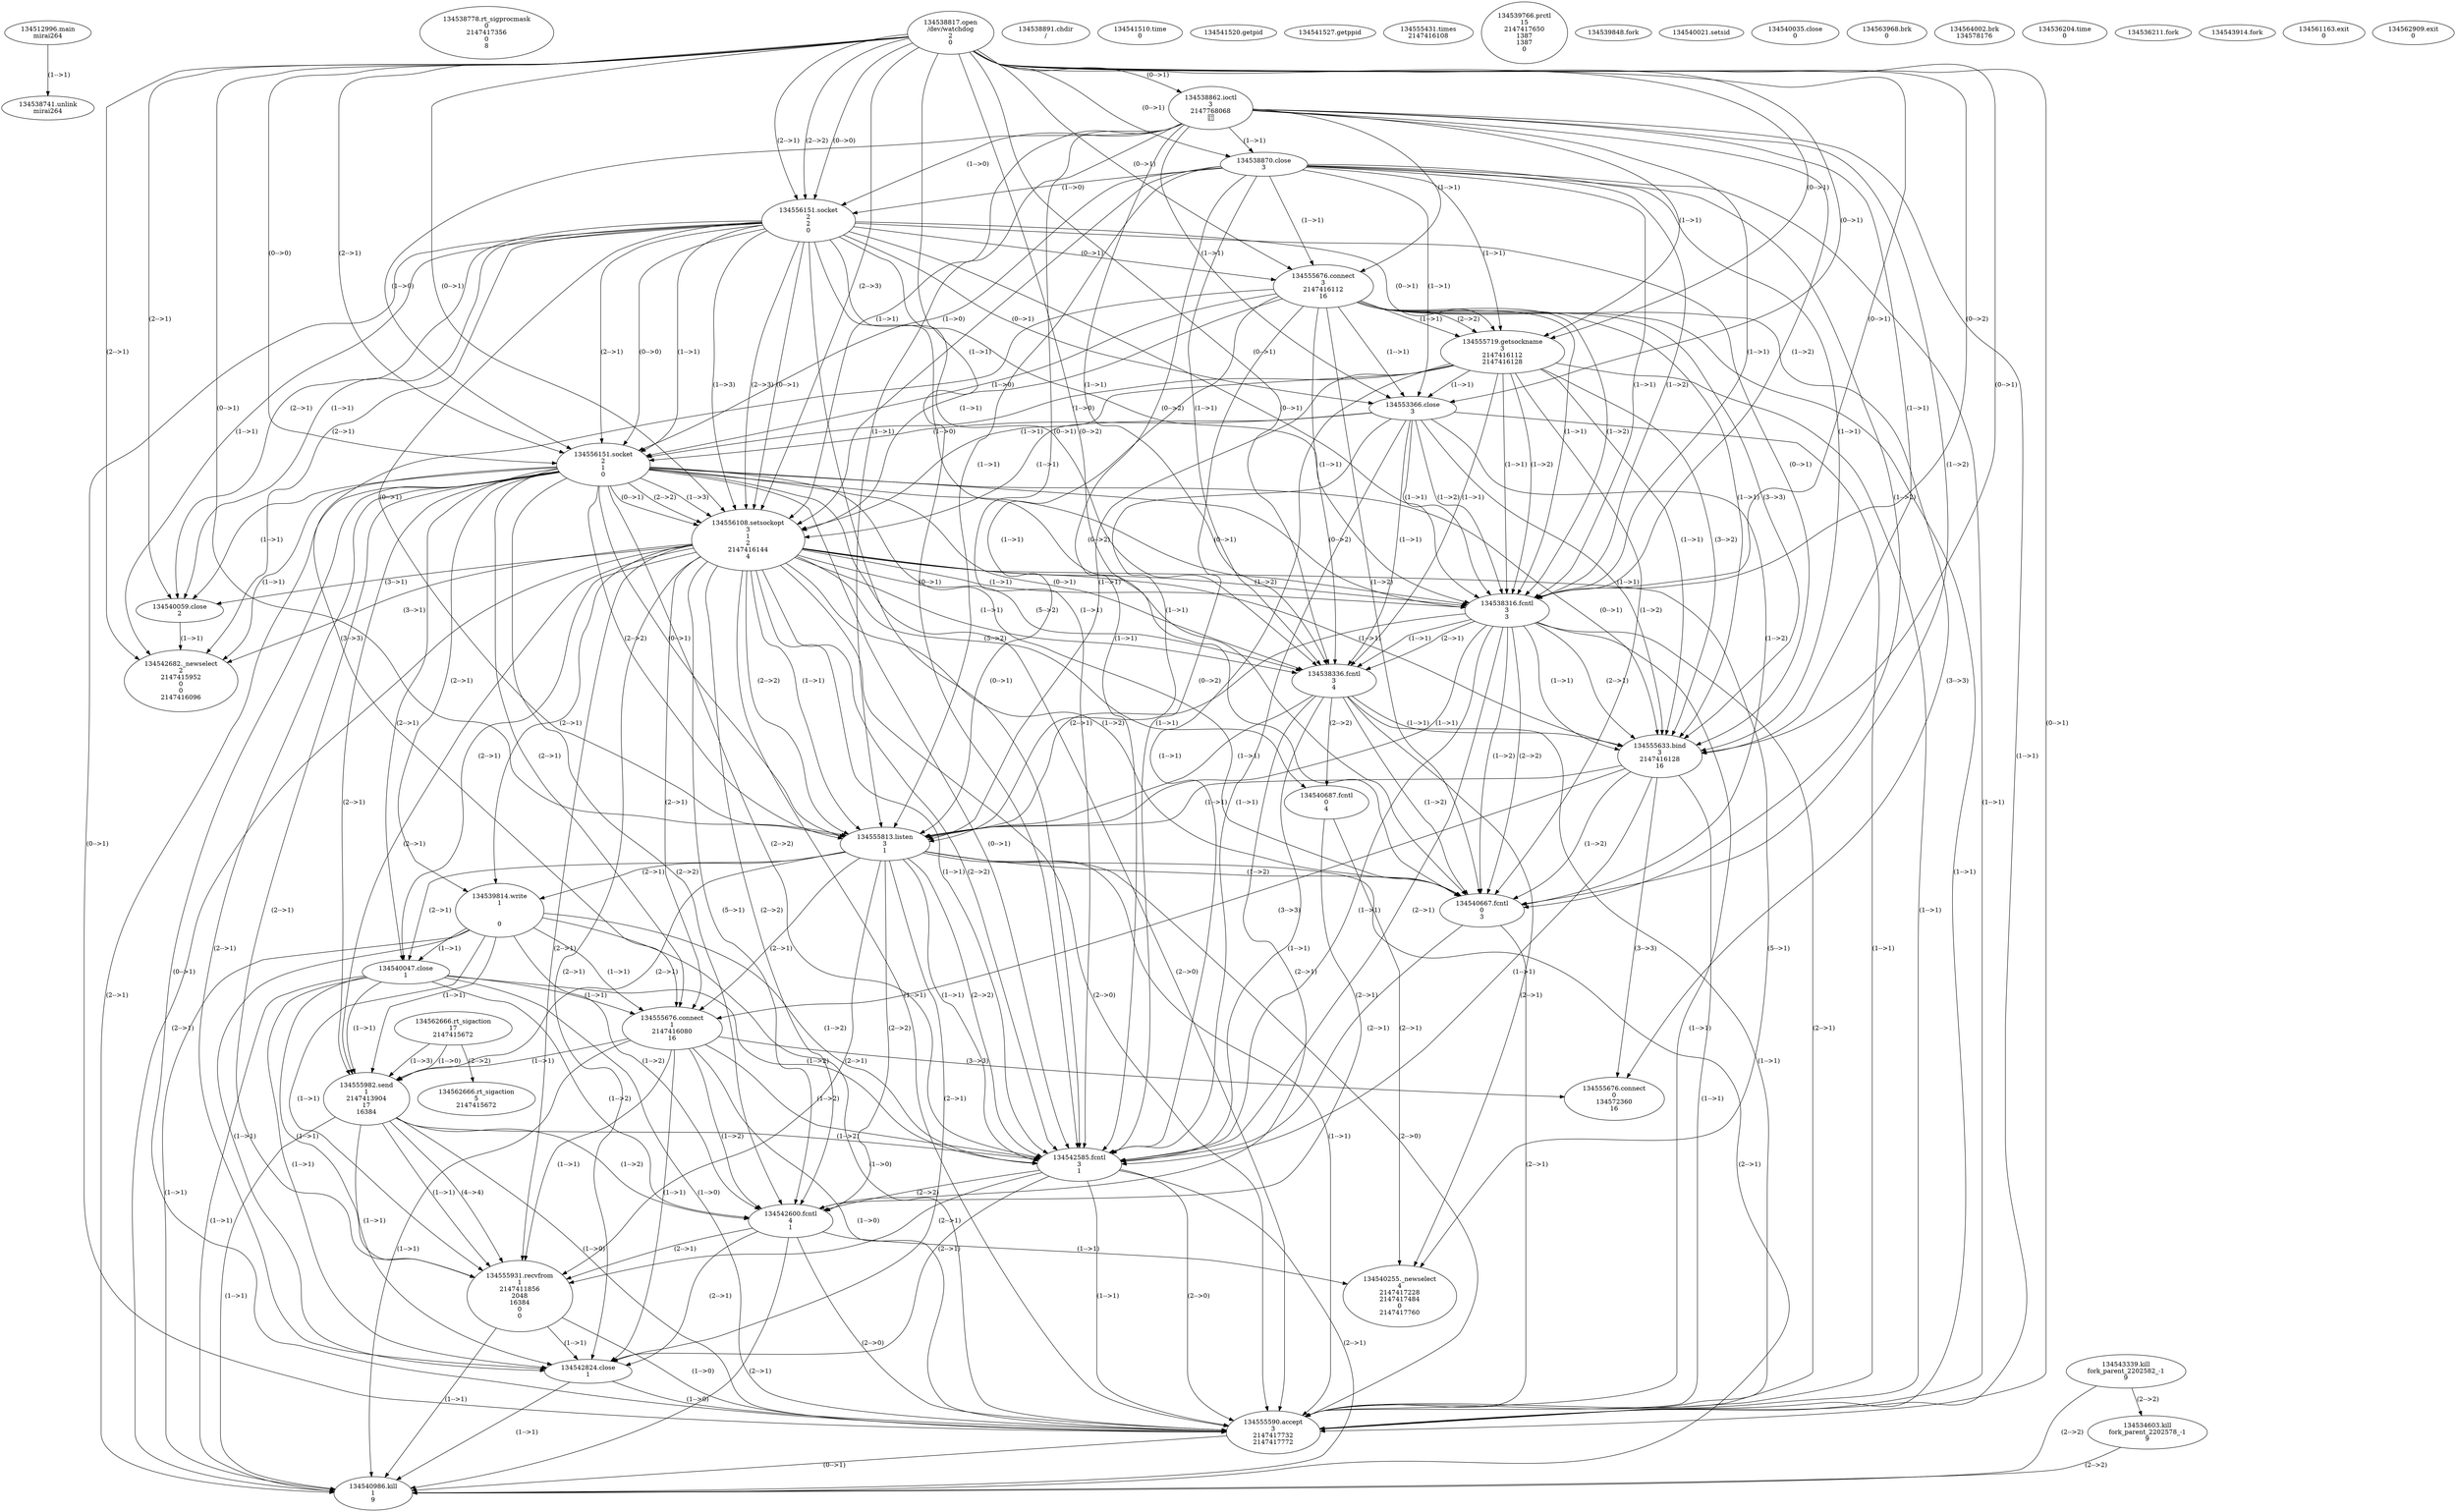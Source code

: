 // Global SCDG with merge call
digraph {
	0 [label="134512996.main
mirai264"]
	1 [label="134538741.unlink
mirai264"]
	0 -> 1 [label="(1-->1)"]
	2 [label="134538778.rt_sigprocmask
0
2147417356
0
8"]
	3 [label="134562666.rt_sigaction
17
2147415672"]
	4 [label="134562666.rt_sigaction
5
2147415672"]
	3 -> 4 [label="(2-->2)"]
	5 [label="134538817.open
/dev/watchdog
2
0"]
	6 [label="134538862.ioctl
3
2147768068
"]
	5 -> 6 [label="(0-->1)"]
	7 [label="134538870.close
3"]
	5 -> 7 [label="(0-->1)"]
	6 -> 7 [label="(1-->1)"]
	8 [label="134538891.chdir
/"]
	9 [label="134556151.socket
2
2
0"]
	5 -> 9 [label="(2-->1)"]
	5 -> 9 [label="(2-->2)"]
	5 -> 9 [label="(0-->0)"]
	6 -> 9 [label="(1-->0)"]
	7 -> 9 [label="(1-->0)"]
	10 [label="134555676.connect
3
2147416112
16"]
	5 -> 10 [label="(0-->1)"]
	6 -> 10 [label="(1-->1)"]
	7 -> 10 [label="(1-->1)"]
	9 -> 10 [label="(0-->1)"]
	11 [label="134555719.getsockname
3
2147416112
2147416128"]
	5 -> 11 [label="(0-->1)"]
	6 -> 11 [label="(1-->1)"]
	7 -> 11 [label="(1-->1)"]
	9 -> 11 [label="(0-->1)"]
	10 -> 11 [label="(1-->1)"]
	10 -> 11 [label="(2-->2)"]
	12 [label="134553366.close
3"]
	5 -> 12 [label="(0-->1)"]
	6 -> 12 [label="(1-->1)"]
	7 -> 12 [label="(1-->1)"]
	9 -> 12 [label="(0-->1)"]
	10 -> 12 [label="(1-->1)"]
	11 -> 12 [label="(1-->1)"]
	13 [label="134556151.socket
2
1
0"]
	5 -> 13 [label="(2-->1)"]
	9 -> 13 [label="(1-->1)"]
	9 -> 13 [label="(2-->1)"]
	5 -> 13 [label="(0-->0)"]
	6 -> 13 [label="(1-->0)"]
	7 -> 13 [label="(1-->0)"]
	9 -> 13 [label="(0-->0)"]
	10 -> 13 [label="(1-->0)"]
	11 -> 13 [label="(1-->0)"]
	12 -> 13 [label="(1-->0)"]
	14 [label="134556108.setsockopt
3
1
2
2147416144
4"]
	5 -> 14 [label="(0-->1)"]
	6 -> 14 [label="(1-->1)"]
	7 -> 14 [label="(1-->1)"]
	9 -> 14 [label="(0-->1)"]
	10 -> 14 [label="(1-->1)"]
	11 -> 14 [label="(1-->1)"]
	12 -> 14 [label="(1-->1)"]
	13 -> 14 [label="(0-->1)"]
	13 -> 14 [label="(2-->2)"]
	5 -> 14 [label="(2-->3)"]
	9 -> 14 [label="(1-->3)"]
	9 -> 14 [label="(2-->3)"]
	13 -> 14 [label="(1-->3)"]
	15 [label="134538316.fcntl
3
3"]
	5 -> 15 [label="(0-->1)"]
	6 -> 15 [label="(1-->1)"]
	7 -> 15 [label="(1-->1)"]
	9 -> 15 [label="(0-->1)"]
	10 -> 15 [label="(1-->1)"]
	11 -> 15 [label="(1-->1)"]
	12 -> 15 [label="(1-->1)"]
	13 -> 15 [label="(0-->1)"]
	14 -> 15 [label="(1-->1)"]
	5 -> 15 [label="(0-->2)"]
	6 -> 15 [label="(1-->2)"]
	7 -> 15 [label="(1-->2)"]
	9 -> 15 [label="(0-->2)"]
	10 -> 15 [label="(1-->2)"]
	11 -> 15 [label="(1-->2)"]
	12 -> 15 [label="(1-->2)"]
	13 -> 15 [label="(0-->2)"]
	14 -> 15 [label="(1-->2)"]
	16 [label="134538336.fcntl
3
4"]
	5 -> 16 [label="(0-->1)"]
	6 -> 16 [label="(1-->1)"]
	7 -> 16 [label="(1-->1)"]
	9 -> 16 [label="(0-->1)"]
	10 -> 16 [label="(1-->1)"]
	11 -> 16 [label="(1-->1)"]
	12 -> 16 [label="(1-->1)"]
	13 -> 16 [label="(0-->1)"]
	14 -> 16 [label="(1-->1)"]
	15 -> 16 [label="(1-->1)"]
	15 -> 16 [label="(2-->1)"]
	14 -> 16 [label="(5-->2)"]
	17 [label="134555633.bind
3
2147416128
16"]
	5 -> 17 [label="(0-->1)"]
	6 -> 17 [label="(1-->1)"]
	7 -> 17 [label="(1-->1)"]
	9 -> 17 [label="(0-->1)"]
	10 -> 17 [label="(1-->1)"]
	11 -> 17 [label="(1-->1)"]
	12 -> 17 [label="(1-->1)"]
	13 -> 17 [label="(0-->1)"]
	14 -> 17 [label="(1-->1)"]
	15 -> 17 [label="(1-->1)"]
	15 -> 17 [label="(2-->1)"]
	16 -> 17 [label="(1-->1)"]
	11 -> 17 [label="(3-->2)"]
	10 -> 17 [label="(3-->3)"]
	18 [label="134555813.listen
3
1"]
	5 -> 18 [label="(0-->1)"]
	6 -> 18 [label="(1-->1)"]
	7 -> 18 [label="(1-->1)"]
	9 -> 18 [label="(0-->1)"]
	10 -> 18 [label="(1-->1)"]
	11 -> 18 [label="(1-->1)"]
	12 -> 18 [label="(1-->1)"]
	13 -> 18 [label="(0-->1)"]
	14 -> 18 [label="(1-->1)"]
	15 -> 18 [label="(1-->1)"]
	15 -> 18 [label="(2-->1)"]
	16 -> 18 [label="(1-->1)"]
	17 -> 18 [label="(1-->1)"]
	13 -> 18 [label="(2-->2)"]
	14 -> 18 [label="(2-->2)"]
	19 [label="134541510.time
0"]
	20 [label="134541520.getpid
"]
	21 [label="134541527.getppid
"]
	22 [label="134555431.times
2147416108"]
	23 [label="134539766.prctl
15
2147417650
1387
1387
0"]
	24 [label="134539814.write
1


0"]
	13 -> 24 [label="(2-->1)"]
	14 -> 24 [label="(2-->1)"]
	18 -> 24 [label="(2-->1)"]
	25 [label="134539848.fork
"]
	26 [label="134540021.setsid
"]
	27 [label="134540035.close
0"]
	28 [label="134540047.close
1"]
	13 -> 28 [label="(2-->1)"]
	14 -> 28 [label="(2-->1)"]
	18 -> 28 [label="(2-->1)"]
	24 -> 28 [label="(1-->1)"]
	29 [label="134540059.close
2"]
	5 -> 29 [label="(2-->1)"]
	9 -> 29 [label="(1-->1)"]
	9 -> 29 [label="(2-->1)"]
	13 -> 29 [label="(1-->1)"]
	14 -> 29 [label="(3-->1)"]
	30 [label="134563968.brk
0"]
	31 [label="134564002.brk
134578176"]
	32 [label="134536204.time
0"]
	33 [label="134536211.fork
"]
	34 [label="134543914.fork
"]
	35 [label="134540667.fcntl
0
3"]
	5 -> 35 [label="(0-->2)"]
	6 -> 35 [label="(1-->2)"]
	7 -> 35 [label="(1-->2)"]
	9 -> 35 [label="(0-->2)"]
	10 -> 35 [label="(1-->2)"]
	11 -> 35 [label="(1-->2)"]
	12 -> 35 [label="(1-->2)"]
	13 -> 35 [label="(0-->2)"]
	14 -> 35 [label="(1-->2)"]
	15 -> 35 [label="(1-->2)"]
	15 -> 35 [label="(2-->2)"]
	16 -> 35 [label="(1-->2)"]
	17 -> 35 [label="(1-->2)"]
	18 -> 35 [label="(1-->2)"]
	36 [label="134540687.fcntl
0
4"]
	14 -> 36 [label="(5-->2)"]
	16 -> 36 [label="(2-->2)"]
	37 [label="134555676.connect
1
2147416080
16"]
	13 -> 37 [label="(2-->1)"]
	14 -> 37 [label="(2-->1)"]
	18 -> 37 [label="(2-->1)"]
	24 -> 37 [label="(1-->1)"]
	28 -> 37 [label="(1-->1)"]
	10 -> 37 [label="(3-->3)"]
	17 -> 37 [label="(3-->3)"]
	38 [label="134555982.send
1
2147413904
17
16384"]
	13 -> 38 [label="(2-->1)"]
	14 -> 38 [label="(2-->1)"]
	18 -> 38 [label="(2-->1)"]
	24 -> 38 [label="(1-->1)"]
	28 -> 38 [label="(1-->1)"]
	37 -> 38 [label="(1-->1)"]
	3 -> 38 [label="(1-->3)"]
	3 -> 38 [label="(1-->0)"]
	39 [label="134542585.fcntl
3
1"]
	5 -> 39 [label="(0-->1)"]
	6 -> 39 [label="(1-->1)"]
	7 -> 39 [label="(1-->1)"]
	9 -> 39 [label="(0-->1)"]
	10 -> 39 [label="(1-->1)"]
	11 -> 39 [label="(1-->1)"]
	12 -> 39 [label="(1-->1)"]
	13 -> 39 [label="(0-->1)"]
	14 -> 39 [label="(1-->1)"]
	15 -> 39 [label="(1-->1)"]
	15 -> 39 [label="(2-->1)"]
	16 -> 39 [label="(1-->1)"]
	17 -> 39 [label="(1-->1)"]
	18 -> 39 [label="(1-->1)"]
	35 -> 39 [label="(2-->1)"]
	13 -> 39 [label="(2-->2)"]
	14 -> 39 [label="(2-->2)"]
	18 -> 39 [label="(2-->2)"]
	24 -> 39 [label="(1-->2)"]
	28 -> 39 [label="(1-->2)"]
	37 -> 39 [label="(1-->2)"]
	38 -> 39 [label="(1-->2)"]
	40 [label="134542600.fcntl
4
1"]
	14 -> 40 [label="(5-->1)"]
	16 -> 40 [label="(2-->1)"]
	36 -> 40 [label="(2-->1)"]
	13 -> 40 [label="(2-->2)"]
	14 -> 40 [label="(2-->2)"]
	18 -> 40 [label="(2-->2)"]
	24 -> 40 [label="(1-->2)"]
	28 -> 40 [label="(1-->2)"]
	37 -> 40 [label="(1-->2)"]
	38 -> 40 [label="(1-->2)"]
	39 -> 40 [label="(2-->2)"]
	41 [label="134542682._newselect
2
2147415952
0
0
2147416096"]
	5 -> 41 [label="(2-->1)"]
	9 -> 41 [label="(1-->1)"]
	9 -> 41 [label="(2-->1)"]
	13 -> 41 [label="(1-->1)"]
	14 -> 41 [label="(3-->1)"]
	29 -> 41 [label="(1-->1)"]
	42 [label="134555931.recvfrom
1
2147411856
2048
16384
0
0"]
	13 -> 42 [label="(2-->1)"]
	14 -> 42 [label="(2-->1)"]
	18 -> 42 [label="(2-->1)"]
	24 -> 42 [label="(1-->1)"]
	28 -> 42 [label="(1-->1)"]
	37 -> 42 [label="(1-->1)"]
	38 -> 42 [label="(1-->1)"]
	39 -> 42 [label="(2-->1)"]
	40 -> 42 [label="(2-->1)"]
	38 -> 42 [label="(4-->4)"]
	43 [label="134542824.close
1"]
	13 -> 43 [label="(2-->1)"]
	14 -> 43 [label="(2-->1)"]
	18 -> 43 [label="(2-->1)"]
	24 -> 43 [label="(1-->1)"]
	28 -> 43 [label="(1-->1)"]
	37 -> 43 [label="(1-->1)"]
	38 -> 43 [label="(1-->1)"]
	39 -> 43 [label="(2-->1)"]
	40 -> 43 [label="(2-->1)"]
	42 -> 43 [label="(1-->1)"]
	44 [label="134555676.connect
0
134572360
16"]
	10 -> 44 [label="(3-->3)"]
	17 -> 44 [label="(3-->3)"]
	37 -> 44 [label="(3-->3)"]
	45 [label="134540255._newselect
4
2147417228
2147417484
0
2147417760"]
	14 -> 45 [label="(5-->1)"]
	16 -> 45 [label="(2-->1)"]
	36 -> 45 [label="(2-->1)"]
	40 -> 45 [label="(1-->1)"]
	46 [label="134555590.accept
3
2147417732
2147417772"]
	5 -> 46 [label="(0-->1)"]
	6 -> 46 [label="(1-->1)"]
	7 -> 46 [label="(1-->1)"]
	9 -> 46 [label="(0-->1)"]
	10 -> 46 [label="(1-->1)"]
	11 -> 46 [label="(1-->1)"]
	12 -> 46 [label="(1-->1)"]
	13 -> 46 [label="(0-->1)"]
	14 -> 46 [label="(1-->1)"]
	15 -> 46 [label="(1-->1)"]
	15 -> 46 [label="(2-->1)"]
	16 -> 46 [label="(1-->1)"]
	17 -> 46 [label="(1-->1)"]
	18 -> 46 [label="(1-->1)"]
	35 -> 46 [label="(2-->1)"]
	39 -> 46 [label="(1-->1)"]
	13 -> 46 [label="(2-->0)"]
	14 -> 46 [label="(2-->0)"]
	18 -> 46 [label="(2-->0)"]
	24 -> 46 [label="(1-->0)"]
	28 -> 46 [label="(1-->0)"]
	37 -> 46 [label="(1-->0)"]
	38 -> 46 [label="(1-->0)"]
	39 -> 46 [label="(2-->0)"]
	40 -> 46 [label="(2-->0)"]
	42 -> 46 [label="(1-->0)"]
	43 -> 46 [label="(1-->0)"]
	47 [label="134543339.kill
fork_parent_2202582_-1
9"]
	48 [label="134534603.kill
fork_parent_2202578_-1
9"]
	47 -> 48 [label="(2-->2)"]
	49 [label="134540986.kill
1
9"]
	13 -> 49 [label="(2-->1)"]
	14 -> 49 [label="(2-->1)"]
	18 -> 49 [label="(2-->1)"]
	24 -> 49 [label="(1-->1)"]
	28 -> 49 [label="(1-->1)"]
	37 -> 49 [label="(1-->1)"]
	38 -> 49 [label="(1-->1)"]
	39 -> 49 [label="(2-->1)"]
	40 -> 49 [label="(2-->1)"]
	42 -> 49 [label="(1-->1)"]
	43 -> 49 [label="(1-->1)"]
	46 -> 49 [label="(0-->1)"]
	47 -> 49 [label="(2-->2)"]
	48 -> 49 [label="(2-->2)"]
	50 [label="134561163.exit
0"]
	51 [label="134562909.exit
0"]
}
